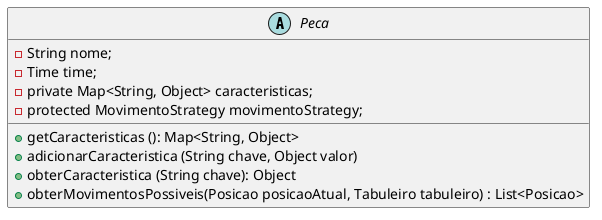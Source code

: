 -> Peca
@startuml

skinparam linetype ortho

abstract class Peca {
    - String nome;
    - Time time;
    - private Map<String, Object> caracteristicas; 
    - protected MovimentoStrategy movimentoStrategy;
    + getCaracteristicas (): Map<String, Object>
    + adicionarCaracteristica (String chave, Object valor)
    + obterCaracteristica (String chave): Object
    + obterMovimentosPossiveis(Posicao posicaoAtual, Tabuleiro tabuleiro) : List<Posicao>
}

@enduml
